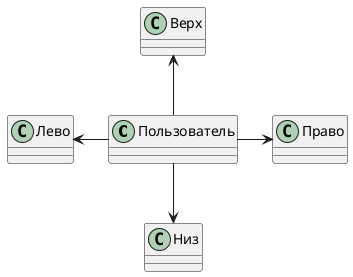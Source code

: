 @startuml
Пользователь -left-> Лево
Пользователь -right-> Право
Пользователь -up-> Верх
Пользователь -down-> Низ
@enduml